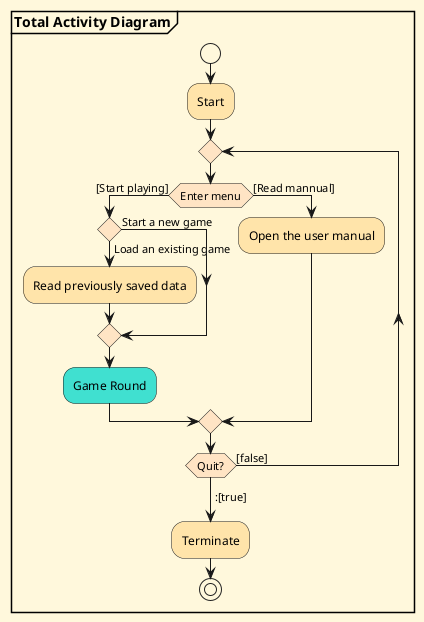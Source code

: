 @startuml
'https://plantuml.com/activity-diagram-beta

partition "**Total Activity Diagram**"

<style>
activityDiagram {
  BackgroundColor #FFF8DC
  BorderColor #FFFFFF

  diamond {
    BackgroundColor #FFE4C4
  }
}
</style>

start
#FFE4AA:Start;
repeat
if (Enter menu) then ([Start playing])
    if () then (Start a new game)

    else (Load an existing game)
        #FFE4AA:Read previously saved data;
    endif
    #40E0D0:Game Round;
else ([Read mannual])
    #FFE4AA:Open the user manual;
endif
repeat while (Quit?) is ([false])
->:[true];
#FFE4AA:Terminate;

stop

@enduml
